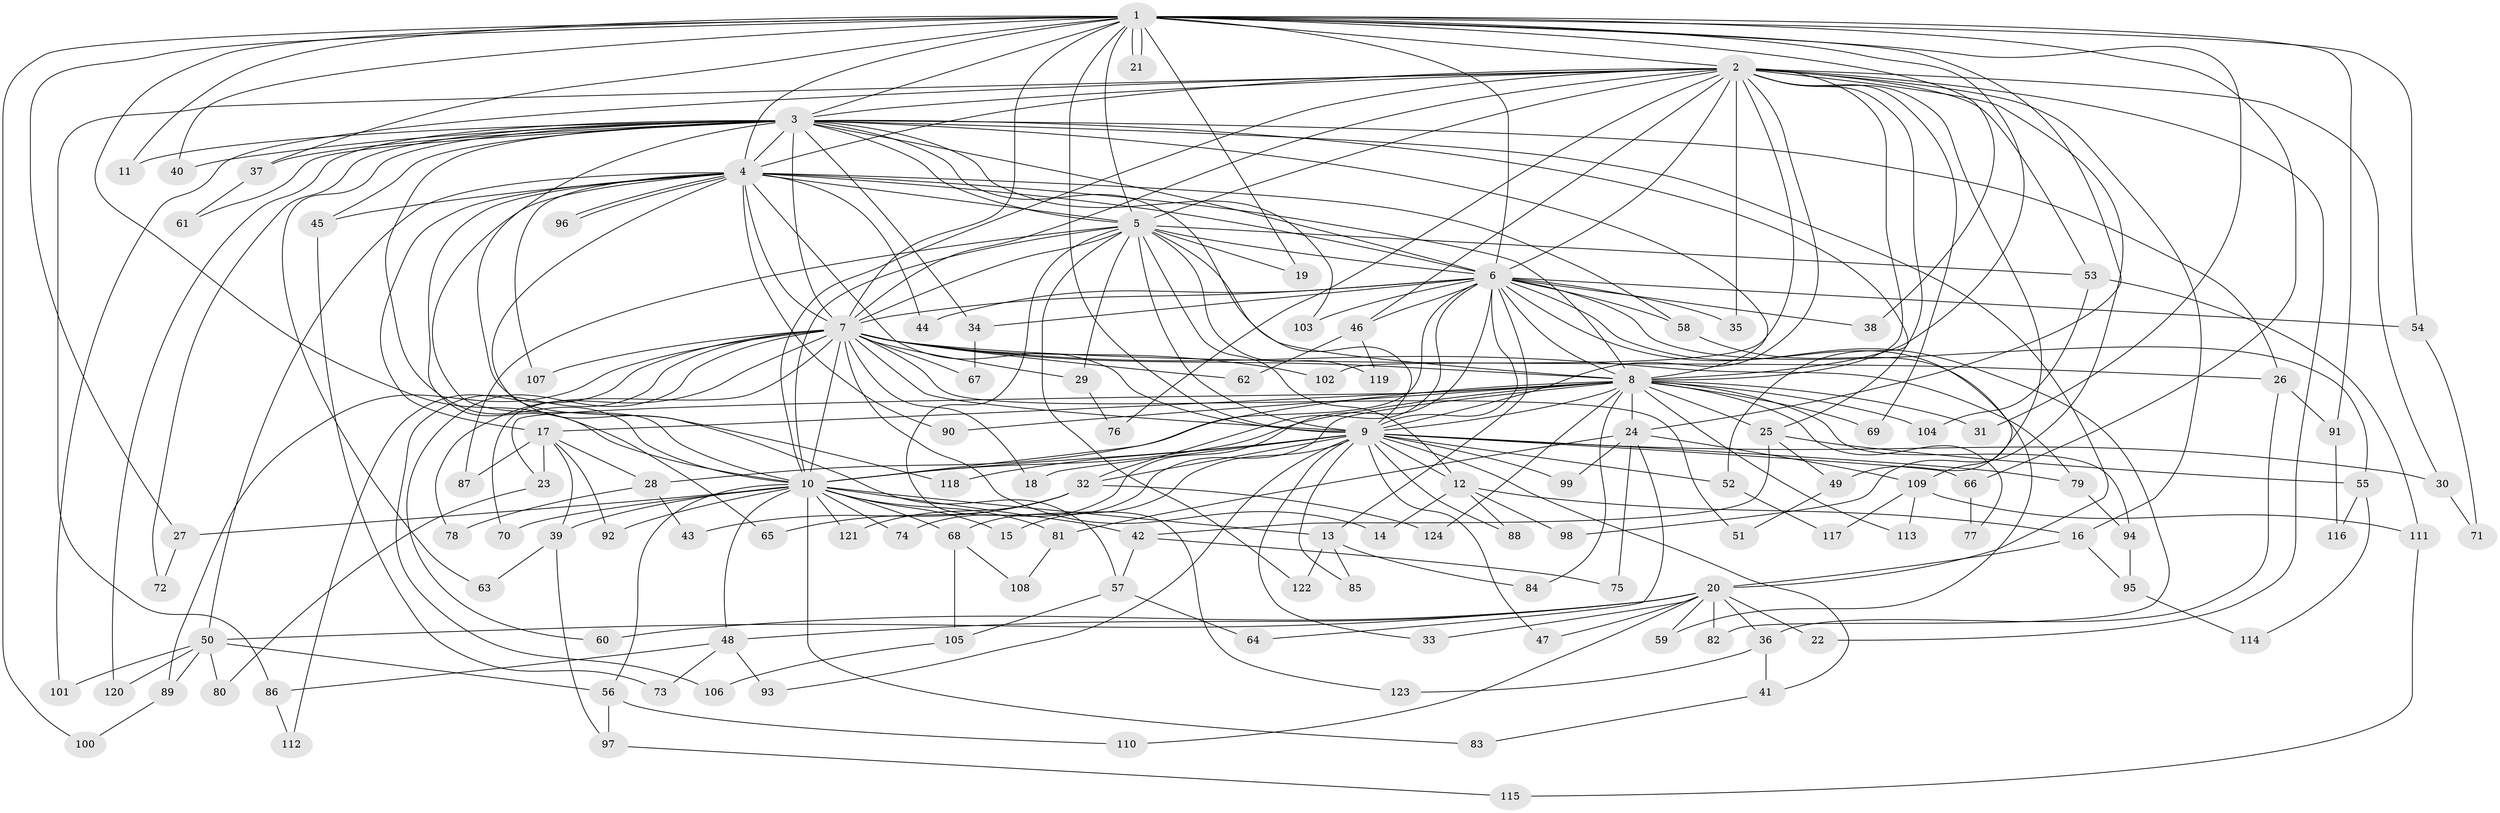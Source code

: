 // coarse degree distribution, {21: 0.013513513513513514, 23: 0.013513513513513514, 24: 0.013513513513513514, 1: 0.12162162162162163, 2: 0.5540540540540541, 8: 0.013513513513513514, 4: 0.05405405405405406, 5: 0.06756756756756757, 32: 0.013513513513513514, 3: 0.10810810810810811, 11: 0.013513513513513514, 9: 0.013513513513513514}
// Generated by graph-tools (version 1.1) at 2025/48/03/04/25 21:48:04]
// undirected, 124 vertices, 273 edges
graph export_dot {
graph [start="1"]
  node [color=gray90,style=filled];
  1;
  2;
  3;
  4;
  5;
  6;
  7;
  8;
  9;
  10;
  11;
  12;
  13;
  14;
  15;
  16;
  17;
  18;
  19;
  20;
  21;
  22;
  23;
  24;
  25;
  26;
  27;
  28;
  29;
  30;
  31;
  32;
  33;
  34;
  35;
  36;
  37;
  38;
  39;
  40;
  41;
  42;
  43;
  44;
  45;
  46;
  47;
  48;
  49;
  50;
  51;
  52;
  53;
  54;
  55;
  56;
  57;
  58;
  59;
  60;
  61;
  62;
  63;
  64;
  65;
  66;
  67;
  68;
  69;
  70;
  71;
  72;
  73;
  74;
  75;
  76;
  77;
  78;
  79;
  80;
  81;
  82;
  83;
  84;
  85;
  86;
  87;
  88;
  89;
  90;
  91;
  92;
  93;
  94;
  95;
  96;
  97;
  98;
  99;
  100;
  101;
  102;
  103;
  104;
  105;
  106;
  107;
  108;
  109;
  110;
  111;
  112;
  113;
  114;
  115;
  116;
  117;
  118;
  119;
  120;
  121;
  122;
  123;
  124;
  1 -- 2;
  1 -- 3;
  1 -- 4;
  1 -- 5;
  1 -- 6;
  1 -- 7;
  1 -- 8;
  1 -- 9;
  1 -- 10;
  1 -- 11;
  1 -- 19;
  1 -- 21;
  1 -- 21;
  1 -- 24;
  1 -- 27;
  1 -- 31;
  1 -- 37;
  1 -- 38;
  1 -- 40;
  1 -- 54;
  1 -- 66;
  1 -- 91;
  1 -- 100;
  2 -- 3;
  2 -- 4;
  2 -- 5;
  2 -- 6;
  2 -- 7;
  2 -- 8;
  2 -- 9;
  2 -- 10;
  2 -- 16;
  2 -- 22;
  2 -- 25;
  2 -- 30;
  2 -- 35;
  2 -- 46;
  2 -- 49;
  2 -- 53;
  2 -- 69;
  2 -- 76;
  2 -- 86;
  2 -- 98;
  2 -- 101;
  2 -- 102;
  3 -- 4;
  3 -- 5;
  3 -- 6;
  3 -- 7;
  3 -- 8;
  3 -- 9;
  3 -- 10;
  3 -- 11;
  3 -- 20;
  3 -- 26;
  3 -- 34;
  3 -- 37;
  3 -- 40;
  3 -- 45;
  3 -- 52;
  3 -- 61;
  3 -- 63;
  3 -- 72;
  3 -- 103;
  3 -- 118;
  3 -- 120;
  4 -- 5;
  4 -- 6;
  4 -- 7;
  4 -- 8;
  4 -- 9;
  4 -- 10;
  4 -- 17;
  4 -- 44;
  4 -- 45;
  4 -- 50;
  4 -- 57;
  4 -- 58;
  4 -- 65;
  4 -- 90;
  4 -- 96;
  4 -- 96;
  4 -- 107;
  5 -- 6;
  5 -- 7;
  5 -- 8;
  5 -- 9;
  5 -- 10;
  5 -- 12;
  5 -- 19;
  5 -- 29;
  5 -- 53;
  5 -- 87;
  5 -- 119;
  5 -- 122;
  5 -- 123;
  6 -- 7;
  6 -- 8;
  6 -- 9;
  6 -- 10;
  6 -- 13;
  6 -- 32;
  6 -- 34;
  6 -- 35;
  6 -- 38;
  6 -- 44;
  6 -- 46;
  6 -- 54;
  6 -- 55;
  6 -- 58;
  6 -- 59;
  6 -- 74;
  6 -- 82;
  6 -- 103;
  7 -- 8;
  7 -- 9;
  7 -- 10;
  7 -- 14;
  7 -- 18;
  7 -- 26;
  7 -- 29;
  7 -- 51;
  7 -- 60;
  7 -- 62;
  7 -- 67;
  7 -- 70;
  7 -- 78;
  7 -- 79;
  7 -- 89;
  7 -- 102;
  7 -- 106;
  7 -- 107;
  7 -- 112;
  8 -- 9;
  8 -- 10;
  8 -- 17;
  8 -- 23;
  8 -- 24;
  8 -- 25;
  8 -- 28;
  8 -- 31;
  8 -- 68;
  8 -- 69;
  8 -- 77;
  8 -- 84;
  8 -- 90;
  8 -- 94;
  8 -- 104;
  8 -- 113;
  8 -- 124;
  9 -- 10;
  9 -- 12;
  9 -- 15;
  9 -- 18;
  9 -- 30;
  9 -- 32;
  9 -- 33;
  9 -- 41;
  9 -- 47;
  9 -- 52;
  9 -- 66;
  9 -- 79;
  9 -- 85;
  9 -- 88;
  9 -- 93;
  9 -- 99;
  9 -- 118;
  10 -- 13;
  10 -- 15;
  10 -- 27;
  10 -- 39;
  10 -- 42;
  10 -- 48;
  10 -- 56;
  10 -- 68;
  10 -- 70;
  10 -- 74;
  10 -- 81;
  10 -- 83;
  10 -- 92;
  10 -- 121;
  12 -- 14;
  12 -- 16;
  12 -- 88;
  12 -- 98;
  13 -- 84;
  13 -- 85;
  13 -- 122;
  16 -- 20;
  16 -- 95;
  17 -- 23;
  17 -- 28;
  17 -- 39;
  17 -- 87;
  17 -- 92;
  20 -- 22;
  20 -- 33;
  20 -- 36;
  20 -- 47;
  20 -- 48;
  20 -- 50;
  20 -- 59;
  20 -- 60;
  20 -- 82;
  20 -- 110;
  23 -- 80;
  24 -- 64;
  24 -- 75;
  24 -- 81;
  24 -- 99;
  24 -- 109;
  25 -- 42;
  25 -- 49;
  25 -- 55;
  26 -- 36;
  26 -- 91;
  27 -- 72;
  28 -- 43;
  28 -- 78;
  29 -- 76;
  30 -- 71;
  32 -- 43;
  32 -- 65;
  32 -- 121;
  32 -- 124;
  34 -- 67;
  36 -- 41;
  36 -- 123;
  37 -- 61;
  39 -- 63;
  39 -- 97;
  41 -- 83;
  42 -- 57;
  42 -- 75;
  45 -- 73;
  46 -- 62;
  46 -- 119;
  48 -- 73;
  48 -- 86;
  48 -- 93;
  49 -- 51;
  50 -- 56;
  50 -- 80;
  50 -- 89;
  50 -- 101;
  50 -- 120;
  52 -- 117;
  53 -- 104;
  53 -- 111;
  54 -- 71;
  55 -- 114;
  55 -- 116;
  56 -- 97;
  56 -- 110;
  57 -- 64;
  57 -- 105;
  58 -- 109;
  66 -- 77;
  68 -- 105;
  68 -- 108;
  79 -- 94;
  81 -- 108;
  86 -- 112;
  89 -- 100;
  91 -- 116;
  94 -- 95;
  95 -- 114;
  97 -- 115;
  105 -- 106;
  109 -- 111;
  109 -- 113;
  109 -- 117;
  111 -- 115;
}
